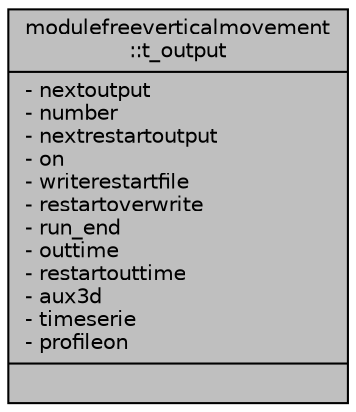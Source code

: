 digraph "modulefreeverticalmovement::t_output"
{
 // LATEX_PDF_SIZE
  edge [fontname="Helvetica",fontsize="10",labelfontname="Helvetica",labelfontsize="10"];
  node [fontname="Helvetica",fontsize="10",shape=record];
  Node1 [label="{modulefreeverticalmovement\l::t_output\n|- nextoutput\l- number\l- nextrestartoutput\l- on\l- writerestartfile\l- restartoverwrite\l- run_end\l- outtime\l- restartouttime\l- aux3d\l- timeserie\l- profileon\l|}",height=0.2,width=0.4,color="black", fillcolor="grey75", style="filled", fontcolor="black",tooltip=" "];
}
